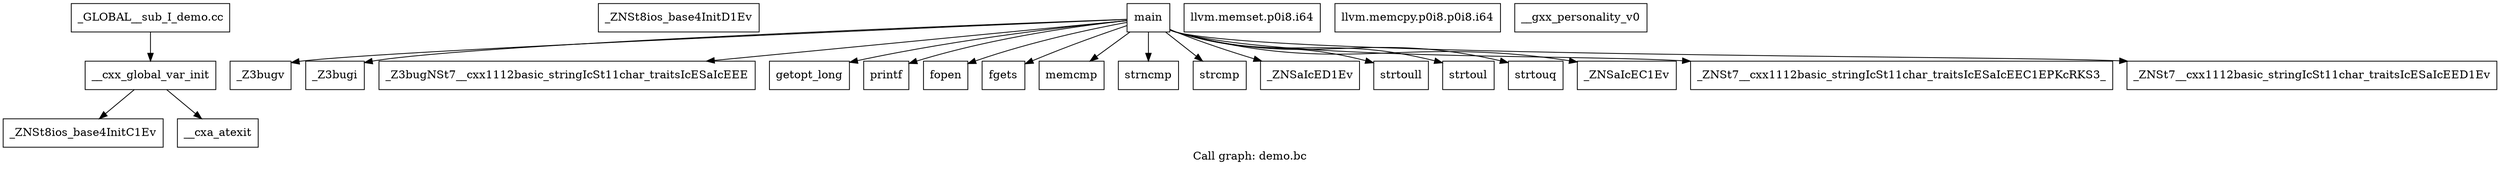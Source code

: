 digraph "Call graph: demo.bc" {
	label="Call graph: demo.bc";

	Node0x5555556680f0 [shape=record,label="{__cxx_global_var_init}"];
	Node0x5555556680f0 -> Node0x555555668170;
	Node0x5555556680f0 -> Node0x555555668220;
	Node0x555555668170 [shape=record,label="{_ZNSt8ios_base4InitC1Ev}"];
	Node0x555555668330 [shape=record,label="{_ZNSt8ios_base4InitD1Ev}"];
	Node0x555555668220 [shape=record,label="{__cxa_atexit}"];
	Node0x5555556684f0 [shape=record,label="{_Z3bugv}"];
	Node0x555555668570 [shape=record,label="{_Z3bugi}"];
	Node0x555555668740 [shape=record,label="{_Z3bugNSt7__cxx1112basic_stringIcSt11char_traitsIcESaIcEEE}"];
	Node0x5555556687c0 [shape=record,label="{main}"];
	Node0x5555556687c0 -> Node0x555555668840;
	Node0x5555556687c0 -> Node0x5555556688f0;
	Node0x5555556687c0 -> Node0x555555668970;
	Node0x5555556687c0 -> Node0x5555556689f0;
	Node0x5555556687c0 -> Node0x555555668a70;
	Node0x5555556687c0 -> Node0x555555668c40;
	Node0x5555556687c0 -> Node0x555555668cc0;
	Node0x5555556687c0 -> Node0x5555556697e0;
	Node0x5555556687c0 -> Node0x5555556684f0;
	Node0x5555556687c0 -> Node0x555555668fd0;
	Node0x5555556687c0 -> Node0x555555669050;
	Node0x5555556687c0 -> Node0x5555556690d0;
	Node0x5555556687c0 -> Node0x555555668570;
	Node0x5555556687c0 -> Node0x555555669150;
	Node0x5555556687c0 -> Node0x5555556691d0;
	Node0x5555556687c0 -> Node0x555555668740;
	Node0x5555556687c0 -> Node0x555555669250;
	Node0x555555668840 [shape=record,label="{getopt_long}"];
	Node0x5555556688f0 [shape=record,label="{printf}"];
	Node0x555555668970 [shape=record,label="{fopen}"];
	Node0x5555556689f0 [shape=record,label="{fgets}"];
	Node0x5555556698f0 [shape=record,label="{llvm.memset.p0i8.i64}"];
	Node0x555555669970 [shape=record,label="{llvm.memcpy.p0i8.p0i8.i64}"];
	Node0x555555668a70 [shape=record,label="{memcmp}"];
	Node0x555555668c40 [shape=record,label="{strncmp}"];
	Node0x555555668cc0 [shape=record,label="{strcmp}"];
	Node0x555555668fd0 [shape=record,label="{strtoull}"];
	Node0x555555669050 [shape=record,label="{strtoul}"];
	Node0x5555556690d0 [shape=record,label="{strtouq}"];
	Node0x555555669150 [shape=record,label="{_ZNSaIcEC1Ev}"];
	Node0x5555556691d0 [shape=record,label="{_ZNSt7__cxx1112basic_stringIcSt11char_traitsIcESaIcEEC1EPKcRKS3_}"];
	Node0x55555566a080 [shape=record,label="{__gxx_personality_v0}"];
	Node0x555555669250 [shape=record,label="{_ZNSt7__cxx1112basic_stringIcSt11char_traitsIcESaIcEED1Ev}"];
	Node0x5555556697e0 [shape=record,label="{_ZNSaIcED1Ev}"];
	Node0x55555566a190 [shape=record,label="{_GLOBAL__sub_I_demo.cc}"];
	Node0x55555566a190 -> Node0x5555556680f0;
}
